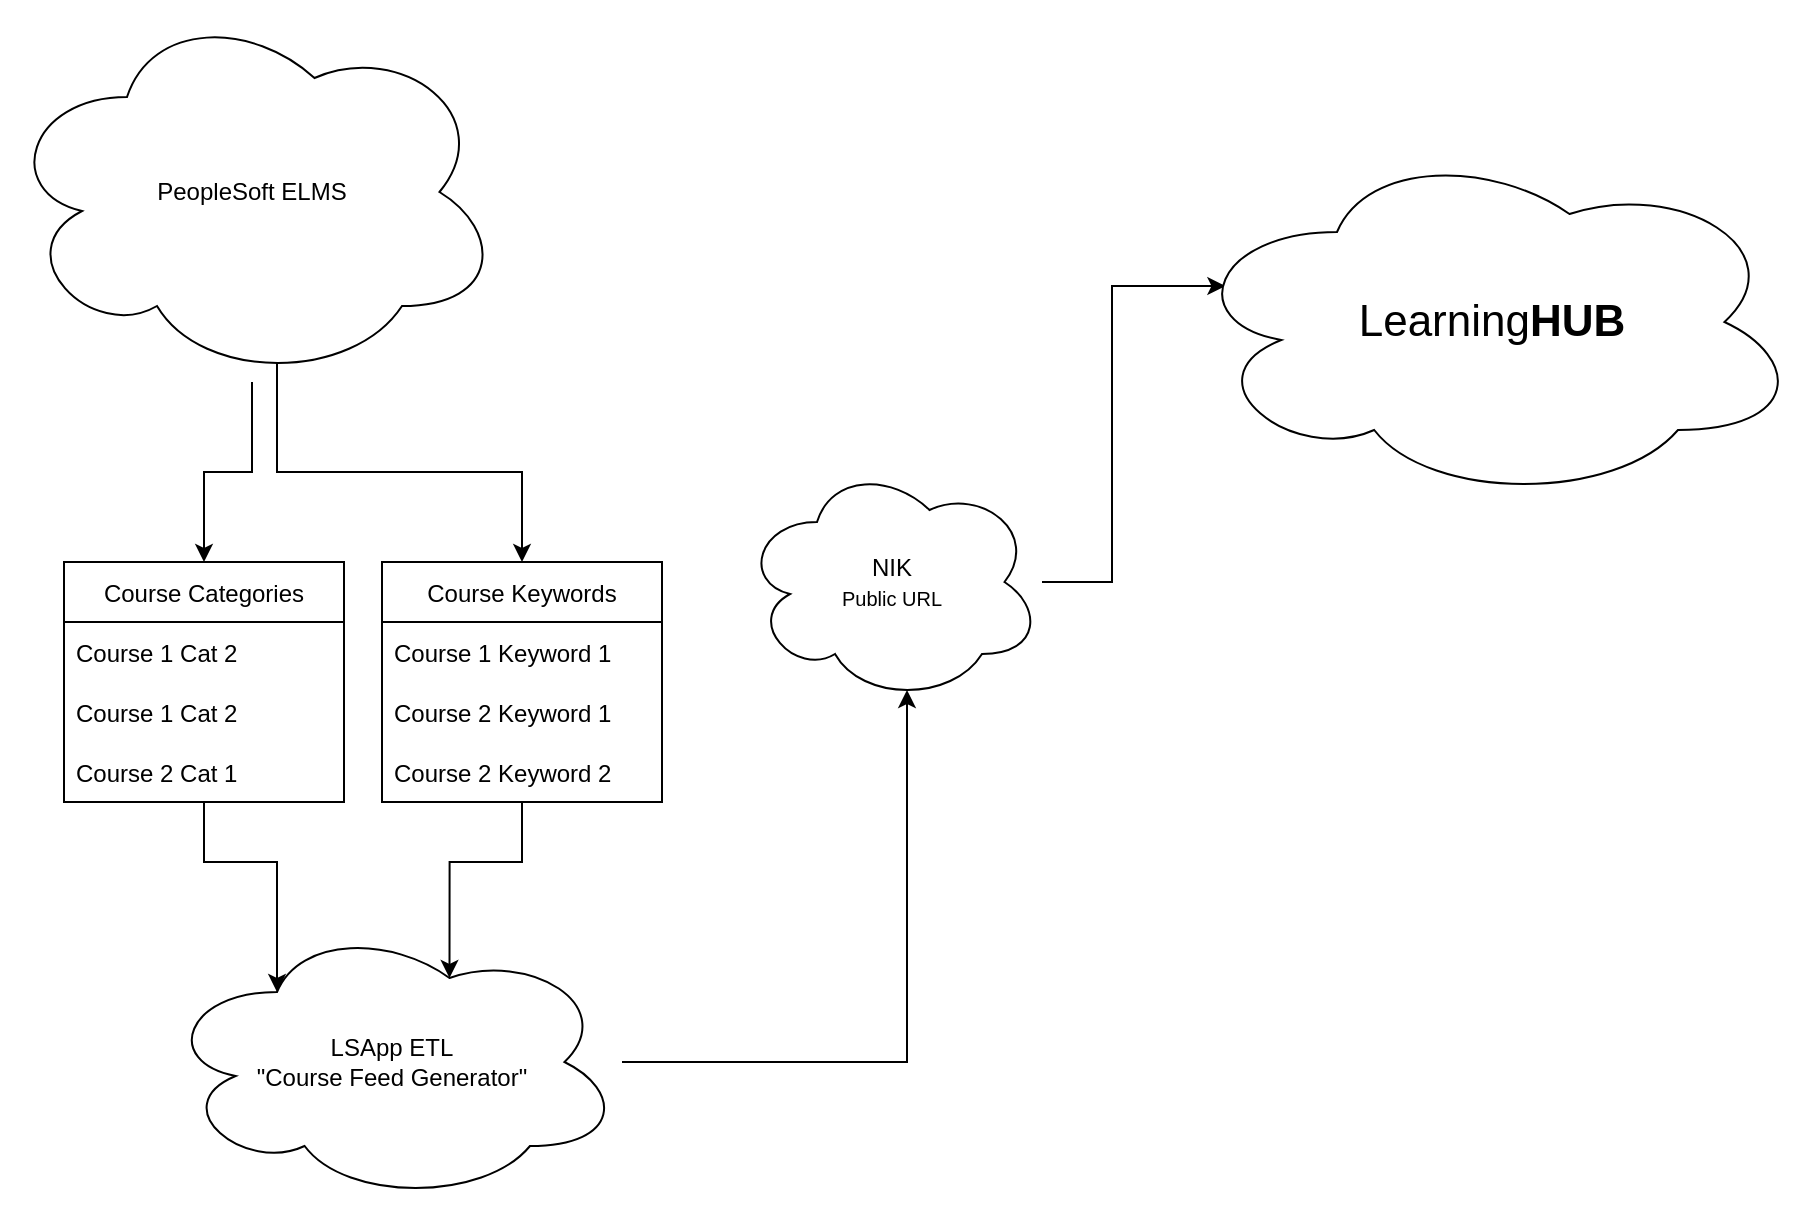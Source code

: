 <mxfile version="16.5.3" type="github"><diagram id="695RSE2NgN1lJ6tDAuxx" name="Page-1"><mxGraphModel dx="1550" dy="824" grid="0" gridSize="10" guides="1" tooltips="1" connect="1" arrows="1" fold="1" page="1" pageScale="1" pageWidth="1100" pageHeight="850" math="0" shadow="0"><root><mxCell id="0"/><mxCell id="1" parent="0"/><mxCell id="sKgkSaj4PJQwy4pHeIly-13" style="edgeStyle=orthogonalEdgeStyle;rounded=0;orthogonalLoop=1;jettySize=auto;html=1;" edge="1" parent="1" source="sKgkSaj4PJQwy4pHeIly-1" target="sKgkSaj4PJQwy4pHeIly-2"><mxGeometry relative="1" as="geometry"/></mxCell><mxCell id="sKgkSaj4PJQwy4pHeIly-14" style="edgeStyle=orthogonalEdgeStyle;rounded=0;orthogonalLoop=1;jettySize=auto;html=1;exitX=0.55;exitY=0.95;exitDx=0;exitDy=0;exitPerimeter=0;" edge="1" parent="1" source="sKgkSaj4PJQwy4pHeIly-1" target="sKgkSaj4PJQwy4pHeIly-6"><mxGeometry relative="1" as="geometry"/></mxCell><mxCell id="sKgkSaj4PJQwy4pHeIly-1" value="PeopleSoft ELMS" style="ellipse;shape=cloud;whiteSpace=wrap;html=1;" vertex="1" parent="1"><mxGeometry x="10" width="250" height="190" as="geometry"/></mxCell><mxCell id="sKgkSaj4PJQwy4pHeIly-15" style="edgeStyle=orthogonalEdgeStyle;rounded=0;orthogonalLoop=1;jettySize=auto;html=1;entryX=0.25;entryY=0.25;entryDx=0;entryDy=0;entryPerimeter=0;" edge="1" parent="1" source="sKgkSaj4PJQwy4pHeIly-2" target="sKgkSaj4PJQwy4pHeIly-10"><mxGeometry relative="1" as="geometry"/></mxCell><mxCell id="sKgkSaj4PJQwy4pHeIly-2" value="Course Categories" style="swimlane;fontStyle=0;childLayout=stackLayout;horizontal=1;startSize=30;horizontalStack=0;resizeParent=1;resizeParentMax=0;resizeLast=0;collapsible=1;marginBottom=0;" vertex="1" parent="1"><mxGeometry x="41" y="280" width="140" height="120" as="geometry"/></mxCell><mxCell id="sKgkSaj4PJQwy4pHeIly-3" value="Course 1 Cat 2" style="text;strokeColor=none;fillColor=none;align=left;verticalAlign=middle;spacingLeft=4;spacingRight=4;overflow=hidden;points=[[0,0.5],[1,0.5]];portConstraint=eastwest;rotatable=0;" vertex="1" parent="sKgkSaj4PJQwy4pHeIly-2"><mxGeometry y="30" width="140" height="30" as="geometry"/></mxCell><mxCell id="sKgkSaj4PJQwy4pHeIly-4" value="Course 1 Cat 2" style="text;strokeColor=none;fillColor=none;align=left;verticalAlign=middle;spacingLeft=4;spacingRight=4;overflow=hidden;points=[[0,0.5],[1,0.5]];portConstraint=eastwest;rotatable=0;" vertex="1" parent="sKgkSaj4PJQwy4pHeIly-2"><mxGeometry y="60" width="140" height="30" as="geometry"/></mxCell><mxCell id="sKgkSaj4PJQwy4pHeIly-5" value="Course 2 Cat 1" style="text;strokeColor=none;fillColor=none;align=left;verticalAlign=middle;spacingLeft=4;spacingRight=4;overflow=hidden;points=[[0,0.5],[1,0.5]];portConstraint=eastwest;rotatable=0;" vertex="1" parent="sKgkSaj4PJQwy4pHeIly-2"><mxGeometry y="90" width="140" height="30" as="geometry"/></mxCell><mxCell id="sKgkSaj4PJQwy4pHeIly-16" style="edgeStyle=orthogonalEdgeStyle;rounded=0;orthogonalLoop=1;jettySize=auto;html=1;entryX=0.625;entryY=0.2;entryDx=0;entryDy=0;entryPerimeter=0;" edge="1" parent="1" source="sKgkSaj4PJQwy4pHeIly-6" target="sKgkSaj4PJQwy4pHeIly-10"><mxGeometry relative="1" as="geometry"/></mxCell><mxCell id="sKgkSaj4PJQwy4pHeIly-6" value="Course Keywords" style="swimlane;fontStyle=0;childLayout=stackLayout;horizontal=1;startSize=30;horizontalStack=0;resizeParent=1;resizeParentMax=0;resizeLast=0;collapsible=1;marginBottom=0;" vertex="1" parent="1"><mxGeometry x="200" y="280" width="140" height="120" as="geometry"/></mxCell><mxCell id="sKgkSaj4PJQwy4pHeIly-7" value="Course 1 Keyword 1" style="text;strokeColor=none;fillColor=none;align=left;verticalAlign=middle;spacingLeft=4;spacingRight=4;overflow=hidden;points=[[0,0.5],[1,0.5]];portConstraint=eastwest;rotatable=0;" vertex="1" parent="sKgkSaj4PJQwy4pHeIly-6"><mxGeometry y="30" width="140" height="30" as="geometry"/></mxCell><mxCell id="sKgkSaj4PJQwy4pHeIly-8" value="Course 2 Keyword 1" style="text;strokeColor=none;fillColor=none;align=left;verticalAlign=middle;spacingLeft=4;spacingRight=4;overflow=hidden;points=[[0,0.5],[1,0.5]];portConstraint=eastwest;rotatable=0;" vertex="1" parent="sKgkSaj4PJQwy4pHeIly-6"><mxGeometry y="60" width="140" height="30" as="geometry"/></mxCell><mxCell id="sKgkSaj4PJQwy4pHeIly-9" value="Course 2 Keyword 2" style="text;strokeColor=none;fillColor=none;align=left;verticalAlign=middle;spacingLeft=4;spacingRight=4;overflow=hidden;points=[[0,0.5],[1,0.5]];portConstraint=eastwest;rotatable=0;" vertex="1" parent="sKgkSaj4PJQwy4pHeIly-6"><mxGeometry y="90" width="140" height="30" as="geometry"/></mxCell><mxCell id="sKgkSaj4PJQwy4pHeIly-17" style="edgeStyle=orthogonalEdgeStyle;rounded=0;orthogonalLoop=1;jettySize=auto;html=1;entryX=0.55;entryY=0.95;entryDx=0;entryDy=0;entryPerimeter=0;" edge="1" parent="1" source="sKgkSaj4PJQwy4pHeIly-10" target="sKgkSaj4PJQwy4pHeIly-11"><mxGeometry relative="1" as="geometry"/></mxCell><mxCell id="sKgkSaj4PJQwy4pHeIly-10" value="&lt;div&gt;LSApp ETL&lt;/div&gt;&lt;div&gt;&quot;Course Feed Generator&quot;&lt;br&gt;&lt;/div&gt;" style="ellipse;shape=cloud;whiteSpace=wrap;html=1;" vertex="1" parent="1"><mxGeometry x="90" y="460" width="230" height="140" as="geometry"/></mxCell><mxCell id="sKgkSaj4PJQwy4pHeIly-18" style="edgeStyle=orthogonalEdgeStyle;rounded=0;orthogonalLoop=1;jettySize=auto;html=1;entryX=0.07;entryY=0.4;entryDx=0;entryDy=0;entryPerimeter=0;fontSize=10;" edge="1" parent="1" source="sKgkSaj4PJQwy4pHeIly-11" target="sKgkSaj4PJQwy4pHeIly-12"><mxGeometry relative="1" as="geometry"/></mxCell><mxCell id="sKgkSaj4PJQwy4pHeIly-11" value="&lt;div&gt;NIK&lt;/div&gt;&lt;div&gt;&lt;font style=&quot;font-size: 10px&quot;&gt;Public URL&lt;/font&gt;&lt;br&gt;&lt;/div&gt;" style="ellipse;shape=cloud;whiteSpace=wrap;html=1;" vertex="1" parent="1"><mxGeometry x="380" y="230" width="150" height="120" as="geometry"/></mxCell><mxCell id="sKgkSaj4PJQwy4pHeIly-12" value="&lt;font style=&quot;font-size: 22px&quot;&gt;Learning&lt;b&gt;HUB&lt;/b&gt;&lt;/font&gt;" style="ellipse;shape=cloud;whiteSpace=wrap;html=1;" vertex="1" parent="1"><mxGeometry x="600" y="70" width="310" height="180" as="geometry"/></mxCell></root></mxGraphModel></diagram></mxfile>
